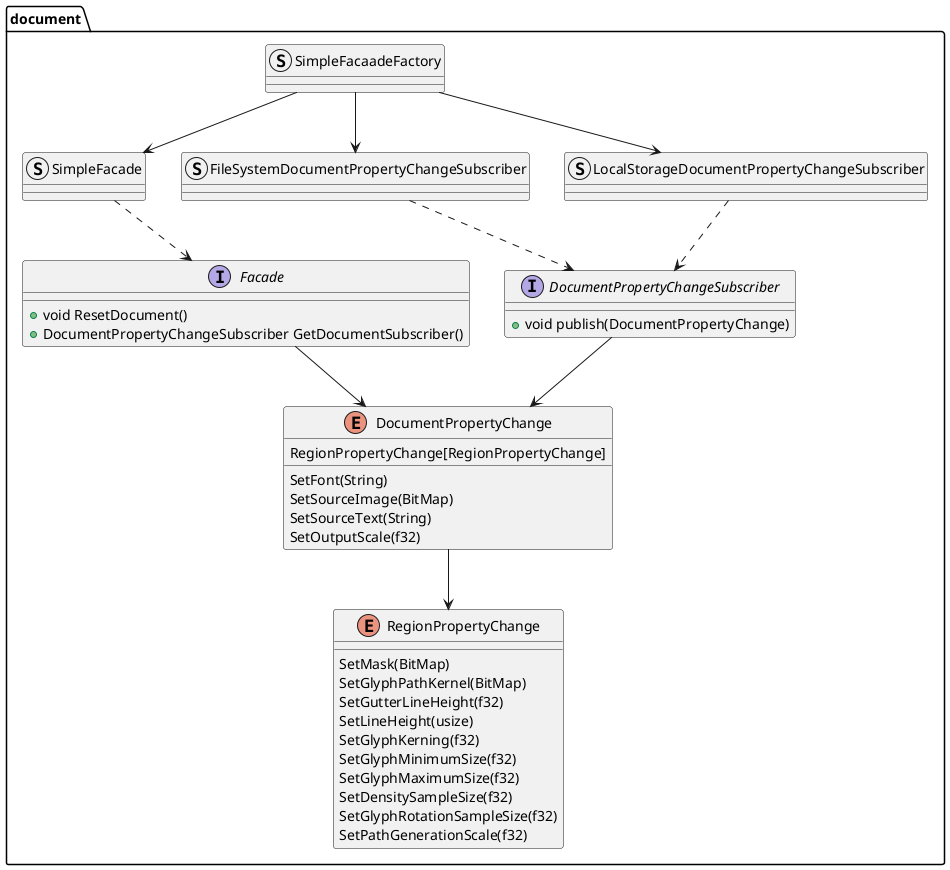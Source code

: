 @startuml
skinparam componentStyle uml1

package "document" {
    interface "Facade" as docf{
        + void ResetDocument()
        + DocumentPropertyChangeSubscriber GetDocumentSubscriber()
    }

    interface "DocumentPropertyChangeSubscriber" as docpcs {
        + void publish(DocumentPropertyChange)
    }

    enum "DocumentPropertyChange" as docpc {
        SetFont(String)
        SetSourceImage(BitMap)
        SetSourceText(String)
        SetOutputScale(f32)
        RegionPropertyChange[RegionPropertyChange]
    }

    enum "RegionPropertyChange" as docrpc {
        SetMask(BitMap)
        SetGlyphPathKernel(BitMap)
        SetGutterLineHeight(f32)
        SetLineHeight(usize)
        SetGlyphKerning(f32)
        SetGlyphMinimumSize(f32)
        SetGlyphMaximumSize(f32)
        SetDensitySampleSize(f32)
        SetGlyphRotationSampleSize(f32)
        SetPathGenerationScale(f32)
    }

    struct "SimpleFacade" as sdocf
    struct "FileSystemDocumentPropertyChangeSubscriber" as sfssub
    struct "LocalStorageDocumentPropertyChangeSubscriber" as lssub
    struct "SimpleFacaadeFactory" as sffact
}

sffact --> sdocf
sffact --> sfssub
sffact --> lssub

sdocf ..> docf
sfssub ..> docpcs
lssub ..> docpcs
docpcs --> docpc
docf --> docpc
docpc --> docrpc

@enduml